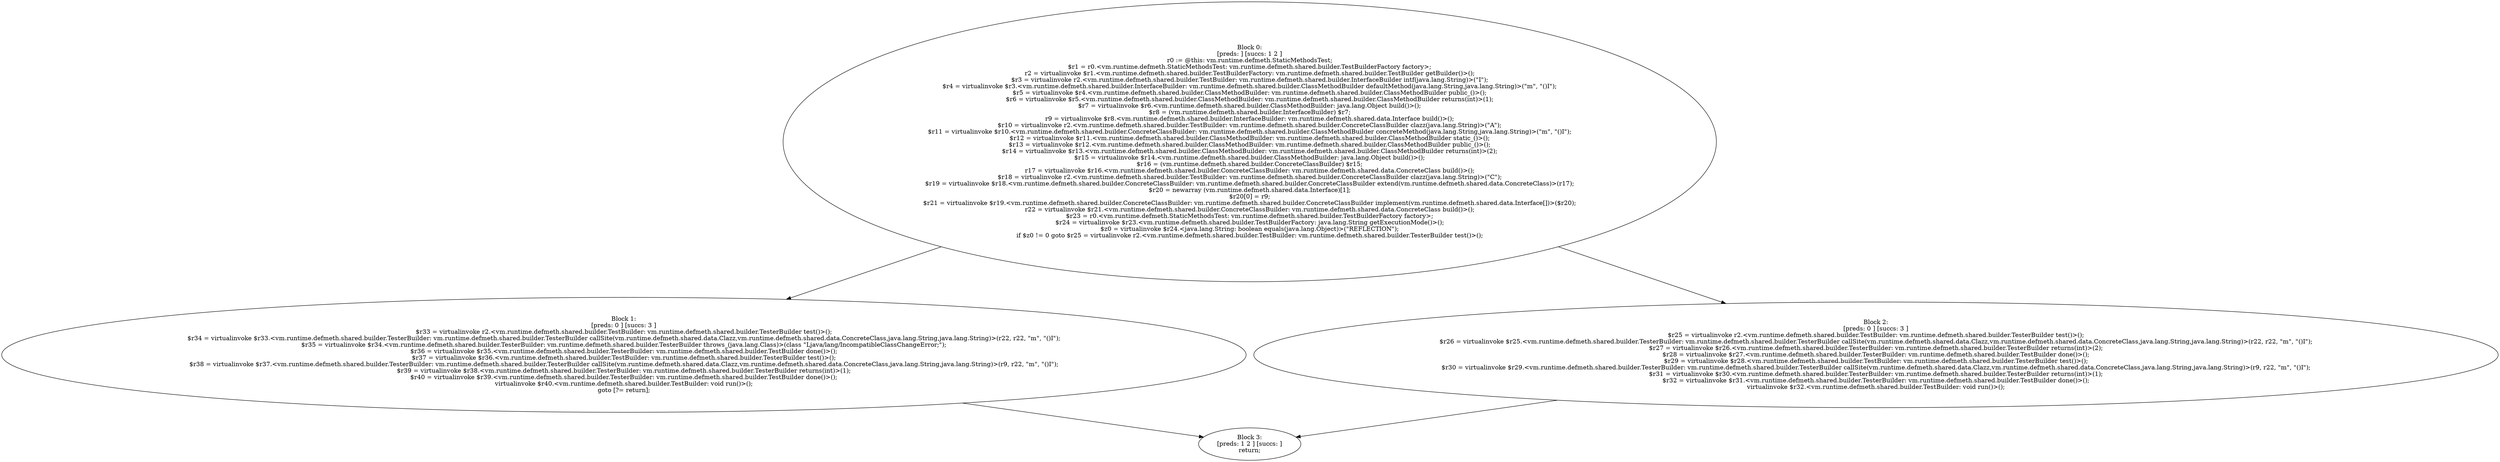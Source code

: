 digraph "unitGraph" {
    "Block 0:
[preds: ] [succs: 1 2 ]
r0 := @this: vm.runtime.defmeth.StaticMethodsTest;
$r1 = r0.<vm.runtime.defmeth.StaticMethodsTest: vm.runtime.defmeth.shared.builder.TestBuilderFactory factory>;
r2 = virtualinvoke $r1.<vm.runtime.defmeth.shared.builder.TestBuilderFactory: vm.runtime.defmeth.shared.builder.TestBuilder getBuilder()>();
$r3 = virtualinvoke r2.<vm.runtime.defmeth.shared.builder.TestBuilder: vm.runtime.defmeth.shared.builder.InterfaceBuilder intf(java.lang.String)>(\"I\");
$r4 = virtualinvoke $r3.<vm.runtime.defmeth.shared.builder.InterfaceBuilder: vm.runtime.defmeth.shared.builder.ClassMethodBuilder defaultMethod(java.lang.String,java.lang.String)>(\"m\", \"()I\");
$r5 = virtualinvoke $r4.<vm.runtime.defmeth.shared.builder.ClassMethodBuilder: vm.runtime.defmeth.shared.builder.ClassMethodBuilder public_()>();
$r6 = virtualinvoke $r5.<vm.runtime.defmeth.shared.builder.ClassMethodBuilder: vm.runtime.defmeth.shared.builder.ClassMethodBuilder returns(int)>(1);
$r7 = virtualinvoke $r6.<vm.runtime.defmeth.shared.builder.ClassMethodBuilder: java.lang.Object build()>();
$r8 = (vm.runtime.defmeth.shared.builder.InterfaceBuilder) $r7;
r9 = virtualinvoke $r8.<vm.runtime.defmeth.shared.builder.InterfaceBuilder: vm.runtime.defmeth.shared.data.Interface build()>();
$r10 = virtualinvoke r2.<vm.runtime.defmeth.shared.builder.TestBuilder: vm.runtime.defmeth.shared.builder.ConcreteClassBuilder clazz(java.lang.String)>(\"A\");
$r11 = virtualinvoke $r10.<vm.runtime.defmeth.shared.builder.ConcreteClassBuilder: vm.runtime.defmeth.shared.builder.ClassMethodBuilder concreteMethod(java.lang.String,java.lang.String)>(\"m\", \"()I\");
$r12 = virtualinvoke $r11.<vm.runtime.defmeth.shared.builder.ClassMethodBuilder: vm.runtime.defmeth.shared.builder.ClassMethodBuilder static_()>();
$r13 = virtualinvoke $r12.<vm.runtime.defmeth.shared.builder.ClassMethodBuilder: vm.runtime.defmeth.shared.builder.ClassMethodBuilder public_()>();
$r14 = virtualinvoke $r13.<vm.runtime.defmeth.shared.builder.ClassMethodBuilder: vm.runtime.defmeth.shared.builder.ClassMethodBuilder returns(int)>(2);
$r15 = virtualinvoke $r14.<vm.runtime.defmeth.shared.builder.ClassMethodBuilder: java.lang.Object build()>();
$r16 = (vm.runtime.defmeth.shared.builder.ConcreteClassBuilder) $r15;
r17 = virtualinvoke $r16.<vm.runtime.defmeth.shared.builder.ConcreteClassBuilder: vm.runtime.defmeth.shared.data.ConcreteClass build()>();
$r18 = virtualinvoke r2.<vm.runtime.defmeth.shared.builder.TestBuilder: vm.runtime.defmeth.shared.builder.ConcreteClassBuilder clazz(java.lang.String)>(\"C\");
$r19 = virtualinvoke $r18.<vm.runtime.defmeth.shared.builder.ConcreteClassBuilder: vm.runtime.defmeth.shared.builder.ConcreteClassBuilder extend(vm.runtime.defmeth.shared.data.ConcreteClass)>(r17);
$r20 = newarray (vm.runtime.defmeth.shared.data.Interface)[1];
$r20[0] = r9;
$r21 = virtualinvoke $r19.<vm.runtime.defmeth.shared.builder.ConcreteClassBuilder: vm.runtime.defmeth.shared.builder.ConcreteClassBuilder implement(vm.runtime.defmeth.shared.data.Interface[])>($r20);
r22 = virtualinvoke $r21.<vm.runtime.defmeth.shared.builder.ConcreteClassBuilder: vm.runtime.defmeth.shared.data.ConcreteClass build()>();
$r23 = r0.<vm.runtime.defmeth.StaticMethodsTest: vm.runtime.defmeth.shared.builder.TestBuilderFactory factory>;
$r24 = virtualinvoke $r23.<vm.runtime.defmeth.shared.builder.TestBuilderFactory: java.lang.String getExecutionMode()>();
$z0 = virtualinvoke $r24.<java.lang.String: boolean equals(java.lang.Object)>(\"REFLECTION\");
if $z0 != 0 goto $r25 = virtualinvoke r2.<vm.runtime.defmeth.shared.builder.TestBuilder: vm.runtime.defmeth.shared.builder.TesterBuilder test()>();
"
    "Block 1:
[preds: 0 ] [succs: 3 ]
$r33 = virtualinvoke r2.<vm.runtime.defmeth.shared.builder.TestBuilder: vm.runtime.defmeth.shared.builder.TesterBuilder test()>();
$r34 = virtualinvoke $r33.<vm.runtime.defmeth.shared.builder.TesterBuilder: vm.runtime.defmeth.shared.builder.TesterBuilder callSite(vm.runtime.defmeth.shared.data.Clazz,vm.runtime.defmeth.shared.data.ConcreteClass,java.lang.String,java.lang.String)>(r22, r22, \"m\", \"()I\");
$r35 = virtualinvoke $r34.<vm.runtime.defmeth.shared.builder.TesterBuilder: vm.runtime.defmeth.shared.builder.TesterBuilder throws_(java.lang.Class)>(class \"Ljava/lang/IncompatibleClassChangeError;\");
$r36 = virtualinvoke $r35.<vm.runtime.defmeth.shared.builder.TesterBuilder: vm.runtime.defmeth.shared.builder.TestBuilder done()>();
$r37 = virtualinvoke $r36.<vm.runtime.defmeth.shared.builder.TestBuilder: vm.runtime.defmeth.shared.builder.TesterBuilder test()>();
$r38 = virtualinvoke $r37.<vm.runtime.defmeth.shared.builder.TesterBuilder: vm.runtime.defmeth.shared.builder.TesterBuilder callSite(vm.runtime.defmeth.shared.data.Clazz,vm.runtime.defmeth.shared.data.ConcreteClass,java.lang.String,java.lang.String)>(r9, r22, \"m\", \"()I\");
$r39 = virtualinvoke $r38.<vm.runtime.defmeth.shared.builder.TesterBuilder: vm.runtime.defmeth.shared.builder.TesterBuilder returns(int)>(1);
$r40 = virtualinvoke $r39.<vm.runtime.defmeth.shared.builder.TesterBuilder: vm.runtime.defmeth.shared.builder.TestBuilder done()>();
virtualinvoke $r40.<vm.runtime.defmeth.shared.builder.TestBuilder: void run()>();
goto [?= return];
"
    "Block 2:
[preds: 0 ] [succs: 3 ]
$r25 = virtualinvoke r2.<vm.runtime.defmeth.shared.builder.TestBuilder: vm.runtime.defmeth.shared.builder.TesterBuilder test()>();
$r26 = virtualinvoke $r25.<vm.runtime.defmeth.shared.builder.TesterBuilder: vm.runtime.defmeth.shared.builder.TesterBuilder callSite(vm.runtime.defmeth.shared.data.Clazz,vm.runtime.defmeth.shared.data.ConcreteClass,java.lang.String,java.lang.String)>(r22, r22, \"m\", \"()I\");
$r27 = virtualinvoke $r26.<vm.runtime.defmeth.shared.builder.TesterBuilder: vm.runtime.defmeth.shared.builder.TesterBuilder returns(int)>(2);
$r28 = virtualinvoke $r27.<vm.runtime.defmeth.shared.builder.TesterBuilder: vm.runtime.defmeth.shared.builder.TestBuilder done()>();
$r29 = virtualinvoke $r28.<vm.runtime.defmeth.shared.builder.TestBuilder: vm.runtime.defmeth.shared.builder.TesterBuilder test()>();
$r30 = virtualinvoke $r29.<vm.runtime.defmeth.shared.builder.TesterBuilder: vm.runtime.defmeth.shared.builder.TesterBuilder callSite(vm.runtime.defmeth.shared.data.Clazz,vm.runtime.defmeth.shared.data.ConcreteClass,java.lang.String,java.lang.String)>(r9, r22, \"m\", \"()I\");
$r31 = virtualinvoke $r30.<vm.runtime.defmeth.shared.builder.TesterBuilder: vm.runtime.defmeth.shared.builder.TesterBuilder returns(int)>(1);
$r32 = virtualinvoke $r31.<vm.runtime.defmeth.shared.builder.TesterBuilder: vm.runtime.defmeth.shared.builder.TestBuilder done()>();
virtualinvoke $r32.<vm.runtime.defmeth.shared.builder.TestBuilder: void run()>();
"
    "Block 3:
[preds: 1 2 ] [succs: ]
return;
"
    "Block 0:
[preds: ] [succs: 1 2 ]
r0 := @this: vm.runtime.defmeth.StaticMethodsTest;
$r1 = r0.<vm.runtime.defmeth.StaticMethodsTest: vm.runtime.defmeth.shared.builder.TestBuilderFactory factory>;
r2 = virtualinvoke $r1.<vm.runtime.defmeth.shared.builder.TestBuilderFactory: vm.runtime.defmeth.shared.builder.TestBuilder getBuilder()>();
$r3 = virtualinvoke r2.<vm.runtime.defmeth.shared.builder.TestBuilder: vm.runtime.defmeth.shared.builder.InterfaceBuilder intf(java.lang.String)>(\"I\");
$r4 = virtualinvoke $r3.<vm.runtime.defmeth.shared.builder.InterfaceBuilder: vm.runtime.defmeth.shared.builder.ClassMethodBuilder defaultMethod(java.lang.String,java.lang.String)>(\"m\", \"()I\");
$r5 = virtualinvoke $r4.<vm.runtime.defmeth.shared.builder.ClassMethodBuilder: vm.runtime.defmeth.shared.builder.ClassMethodBuilder public_()>();
$r6 = virtualinvoke $r5.<vm.runtime.defmeth.shared.builder.ClassMethodBuilder: vm.runtime.defmeth.shared.builder.ClassMethodBuilder returns(int)>(1);
$r7 = virtualinvoke $r6.<vm.runtime.defmeth.shared.builder.ClassMethodBuilder: java.lang.Object build()>();
$r8 = (vm.runtime.defmeth.shared.builder.InterfaceBuilder) $r7;
r9 = virtualinvoke $r8.<vm.runtime.defmeth.shared.builder.InterfaceBuilder: vm.runtime.defmeth.shared.data.Interface build()>();
$r10 = virtualinvoke r2.<vm.runtime.defmeth.shared.builder.TestBuilder: vm.runtime.defmeth.shared.builder.ConcreteClassBuilder clazz(java.lang.String)>(\"A\");
$r11 = virtualinvoke $r10.<vm.runtime.defmeth.shared.builder.ConcreteClassBuilder: vm.runtime.defmeth.shared.builder.ClassMethodBuilder concreteMethod(java.lang.String,java.lang.String)>(\"m\", \"()I\");
$r12 = virtualinvoke $r11.<vm.runtime.defmeth.shared.builder.ClassMethodBuilder: vm.runtime.defmeth.shared.builder.ClassMethodBuilder static_()>();
$r13 = virtualinvoke $r12.<vm.runtime.defmeth.shared.builder.ClassMethodBuilder: vm.runtime.defmeth.shared.builder.ClassMethodBuilder public_()>();
$r14 = virtualinvoke $r13.<vm.runtime.defmeth.shared.builder.ClassMethodBuilder: vm.runtime.defmeth.shared.builder.ClassMethodBuilder returns(int)>(2);
$r15 = virtualinvoke $r14.<vm.runtime.defmeth.shared.builder.ClassMethodBuilder: java.lang.Object build()>();
$r16 = (vm.runtime.defmeth.shared.builder.ConcreteClassBuilder) $r15;
r17 = virtualinvoke $r16.<vm.runtime.defmeth.shared.builder.ConcreteClassBuilder: vm.runtime.defmeth.shared.data.ConcreteClass build()>();
$r18 = virtualinvoke r2.<vm.runtime.defmeth.shared.builder.TestBuilder: vm.runtime.defmeth.shared.builder.ConcreteClassBuilder clazz(java.lang.String)>(\"C\");
$r19 = virtualinvoke $r18.<vm.runtime.defmeth.shared.builder.ConcreteClassBuilder: vm.runtime.defmeth.shared.builder.ConcreteClassBuilder extend(vm.runtime.defmeth.shared.data.ConcreteClass)>(r17);
$r20 = newarray (vm.runtime.defmeth.shared.data.Interface)[1];
$r20[0] = r9;
$r21 = virtualinvoke $r19.<vm.runtime.defmeth.shared.builder.ConcreteClassBuilder: vm.runtime.defmeth.shared.builder.ConcreteClassBuilder implement(vm.runtime.defmeth.shared.data.Interface[])>($r20);
r22 = virtualinvoke $r21.<vm.runtime.defmeth.shared.builder.ConcreteClassBuilder: vm.runtime.defmeth.shared.data.ConcreteClass build()>();
$r23 = r0.<vm.runtime.defmeth.StaticMethodsTest: vm.runtime.defmeth.shared.builder.TestBuilderFactory factory>;
$r24 = virtualinvoke $r23.<vm.runtime.defmeth.shared.builder.TestBuilderFactory: java.lang.String getExecutionMode()>();
$z0 = virtualinvoke $r24.<java.lang.String: boolean equals(java.lang.Object)>(\"REFLECTION\");
if $z0 != 0 goto $r25 = virtualinvoke r2.<vm.runtime.defmeth.shared.builder.TestBuilder: vm.runtime.defmeth.shared.builder.TesterBuilder test()>();
"->"Block 1:
[preds: 0 ] [succs: 3 ]
$r33 = virtualinvoke r2.<vm.runtime.defmeth.shared.builder.TestBuilder: vm.runtime.defmeth.shared.builder.TesterBuilder test()>();
$r34 = virtualinvoke $r33.<vm.runtime.defmeth.shared.builder.TesterBuilder: vm.runtime.defmeth.shared.builder.TesterBuilder callSite(vm.runtime.defmeth.shared.data.Clazz,vm.runtime.defmeth.shared.data.ConcreteClass,java.lang.String,java.lang.String)>(r22, r22, \"m\", \"()I\");
$r35 = virtualinvoke $r34.<vm.runtime.defmeth.shared.builder.TesterBuilder: vm.runtime.defmeth.shared.builder.TesterBuilder throws_(java.lang.Class)>(class \"Ljava/lang/IncompatibleClassChangeError;\");
$r36 = virtualinvoke $r35.<vm.runtime.defmeth.shared.builder.TesterBuilder: vm.runtime.defmeth.shared.builder.TestBuilder done()>();
$r37 = virtualinvoke $r36.<vm.runtime.defmeth.shared.builder.TestBuilder: vm.runtime.defmeth.shared.builder.TesterBuilder test()>();
$r38 = virtualinvoke $r37.<vm.runtime.defmeth.shared.builder.TesterBuilder: vm.runtime.defmeth.shared.builder.TesterBuilder callSite(vm.runtime.defmeth.shared.data.Clazz,vm.runtime.defmeth.shared.data.ConcreteClass,java.lang.String,java.lang.String)>(r9, r22, \"m\", \"()I\");
$r39 = virtualinvoke $r38.<vm.runtime.defmeth.shared.builder.TesterBuilder: vm.runtime.defmeth.shared.builder.TesterBuilder returns(int)>(1);
$r40 = virtualinvoke $r39.<vm.runtime.defmeth.shared.builder.TesterBuilder: vm.runtime.defmeth.shared.builder.TestBuilder done()>();
virtualinvoke $r40.<vm.runtime.defmeth.shared.builder.TestBuilder: void run()>();
goto [?= return];
";
    "Block 0:
[preds: ] [succs: 1 2 ]
r0 := @this: vm.runtime.defmeth.StaticMethodsTest;
$r1 = r0.<vm.runtime.defmeth.StaticMethodsTest: vm.runtime.defmeth.shared.builder.TestBuilderFactory factory>;
r2 = virtualinvoke $r1.<vm.runtime.defmeth.shared.builder.TestBuilderFactory: vm.runtime.defmeth.shared.builder.TestBuilder getBuilder()>();
$r3 = virtualinvoke r2.<vm.runtime.defmeth.shared.builder.TestBuilder: vm.runtime.defmeth.shared.builder.InterfaceBuilder intf(java.lang.String)>(\"I\");
$r4 = virtualinvoke $r3.<vm.runtime.defmeth.shared.builder.InterfaceBuilder: vm.runtime.defmeth.shared.builder.ClassMethodBuilder defaultMethod(java.lang.String,java.lang.String)>(\"m\", \"()I\");
$r5 = virtualinvoke $r4.<vm.runtime.defmeth.shared.builder.ClassMethodBuilder: vm.runtime.defmeth.shared.builder.ClassMethodBuilder public_()>();
$r6 = virtualinvoke $r5.<vm.runtime.defmeth.shared.builder.ClassMethodBuilder: vm.runtime.defmeth.shared.builder.ClassMethodBuilder returns(int)>(1);
$r7 = virtualinvoke $r6.<vm.runtime.defmeth.shared.builder.ClassMethodBuilder: java.lang.Object build()>();
$r8 = (vm.runtime.defmeth.shared.builder.InterfaceBuilder) $r7;
r9 = virtualinvoke $r8.<vm.runtime.defmeth.shared.builder.InterfaceBuilder: vm.runtime.defmeth.shared.data.Interface build()>();
$r10 = virtualinvoke r2.<vm.runtime.defmeth.shared.builder.TestBuilder: vm.runtime.defmeth.shared.builder.ConcreteClassBuilder clazz(java.lang.String)>(\"A\");
$r11 = virtualinvoke $r10.<vm.runtime.defmeth.shared.builder.ConcreteClassBuilder: vm.runtime.defmeth.shared.builder.ClassMethodBuilder concreteMethod(java.lang.String,java.lang.String)>(\"m\", \"()I\");
$r12 = virtualinvoke $r11.<vm.runtime.defmeth.shared.builder.ClassMethodBuilder: vm.runtime.defmeth.shared.builder.ClassMethodBuilder static_()>();
$r13 = virtualinvoke $r12.<vm.runtime.defmeth.shared.builder.ClassMethodBuilder: vm.runtime.defmeth.shared.builder.ClassMethodBuilder public_()>();
$r14 = virtualinvoke $r13.<vm.runtime.defmeth.shared.builder.ClassMethodBuilder: vm.runtime.defmeth.shared.builder.ClassMethodBuilder returns(int)>(2);
$r15 = virtualinvoke $r14.<vm.runtime.defmeth.shared.builder.ClassMethodBuilder: java.lang.Object build()>();
$r16 = (vm.runtime.defmeth.shared.builder.ConcreteClassBuilder) $r15;
r17 = virtualinvoke $r16.<vm.runtime.defmeth.shared.builder.ConcreteClassBuilder: vm.runtime.defmeth.shared.data.ConcreteClass build()>();
$r18 = virtualinvoke r2.<vm.runtime.defmeth.shared.builder.TestBuilder: vm.runtime.defmeth.shared.builder.ConcreteClassBuilder clazz(java.lang.String)>(\"C\");
$r19 = virtualinvoke $r18.<vm.runtime.defmeth.shared.builder.ConcreteClassBuilder: vm.runtime.defmeth.shared.builder.ConcreteClassBuilder extend(vm.runtime.defmeth.shared.data.ConcreteClass)>(r17);
$r20 = newarray (vm.runtime.defmeth.shared.data.Interface)[1];
$r20[0] = r9;
$r21 = virtualinvoke $r19.<vm.runtime.defmeth.shared.builder.ConcreteClassBuilder: vm.runtime.defmeth.shared.builder.ConcreteClassBuilder implement(vm.runtime.defmeth.shared.data.Interface[])>($r20);
r22 = virtualinvoke $r21.<vm.runtime.defmeth.shared.builder.ConcreteClassBuilder: vm.runtime.defmeth.shared.data.ConcreteClass build()>();
$r23 = r0.<vm.runtime.defmeth.StaticMethodsTest: vm.runtime.defmeth.shared.builder.TestBuilderFactory factory>;
$r24 = virtualinvoke $r23.<vm.runtime.defmeth.shared.builder.TestBuilderFactory: java.lang.String getExecutionMode()>();
$z0 = virtualinvoke $r24.<java.lang.String: boolean equals(java.lang.Object)>(\"REFLECTION\");
if $z0 != 0 goto $r25 = virtualinvoke r2.<vm.runtime.defmeth.shared.builder.TestBuilder: vm.runtime.defmeth.shared.builder.TesterBuilder test()>();
"->"Block 2:
[preds: 0 ] [succs: 3 ]
$r25 = virtualinvoke r2.<vm.runtime.defmeth.shared.builder.TestBuilder: vm.runtime.defmeth.shared.builder.TesterBuilder test()>();
$r26 = virtualinvoke $r25.<vm.runtime.defmeth.shared.builder.TesterBuilder: vm.runtime.defmeth.shared.builder.TesterBuilder callSite(vm.runtime.defmeth.shared.data.Clazz,vm.runtime.defmeth.shared.data.ConcreteClass,java.lang.String,java.lang.String)>(r22, r22, \"m\", \"()I\");
$r27 = virtualinvoke $r26.<vm.runtime.defmeth.shared.builder.TesterBuilder: vm.runtime.defmeth.shared.builder.TesterBuilder returns(int)>(2);
$r28 = virtualinvoke $r27.<vm.runtime.defmeth.shared.builder.TesterBuilder: vm.runtime.defmeth.shared.builder.TestBuilder done()>();
$r29 = virtualinvoke $r28.<vm.runtime.defmeth.shared.builder.TestBuilder: vm.runtime.defmeth.shared.builder.TesterBuilder test()>();
$r30 = virtualinvoke $r29.<vm.runtime.defmeth.shared.builder.TesterBuilder: vm.runtime.defmeth.shared.builder.TesterBuilder callSite(vm.runtime.defmeth.shared.data.Clazz,vm.runtime.defmeth.shared.data.ConcreteClass,java.lang.String,java.lang.String)>(r9, r22, \"m\", \"()I\");
$r31 = virtualinvoke $r30.<vm.runtime.defmeth.shared.builder.TesterBuilder: vm.runtime.defmeth.shared.builder.TesterBuilder returns(int)>(1);
$r32 = virtualinvoke $r31.<vm.runtime.defmeth.shared.builder.TesterBuilder: vm.runtime.defmeth.shared.builder.TestBuilder done()>();
virtualinvoke $r32.<vm.runtime.defmeth.shared.builder.TestBuilder: void run()>();
";
    "Block 1:
[preds: 0 ] [succs: 3 ]
$r33 = virtualinvoke r2.<vm.runtime.defmeth.shared.builder.TestBuilder: vm.runtime.defmeth.shared.builder.TesterBuilder test()>();
$r34 = virtualinvoke $r33.<vm.runtime.defmeth.shared.builder.TesterBuilder: vm.runtime.defmeth.shared.builder.TesterBuilder callSite(vm.runtime.defmeth.shared.data.Clazz,vm.runtime.defmeth.shared.data.ConcreteClass,java.lang.String,java.lang.String)>(r22, r22, \"m\", \"()I\");
$r35 = virtualinvoke $r34.<vm.runtime.defmeth.shared.builder.TesterBuilder: vm.runtime.defmeth.shared.builder.TesterBuilder throws_(java.lang.Class)>(class \"Ljava/lang/IncompatibleClassChangeError;\");
$r36 = virtualinvoke $r35.<vm.runtime.defmeth.shared.builder.TesterBuilder: vm.runtime.defmeth.shared.builder.TestBuilder done()>();
$r37 = virtualinvoke $r36.<vm.runtime.defmeth.shared.builder.TestBuilder: vm.runtime.defmeth.shared.builder.TesterBuilder test()>();
$r38 = virtualinvoke $r37.<vm.runtime.defmeth.shared.builder.TesterBuilder: vm.runtime.defmeth.shared.builder.TesterBuilder callSite(vm.runtime.defmeth.shared.data.Clazz,vm.runtime.defmeth.shared.data.ConcreteClass,java.lang.String,java.lang.String)>(r9, r22, \"m\", \"()I\");
$r39 = virtualinvoke $r38.<vm.runtime.defmeth.shared.builder.TesterBuilder: vm.runtime.defmeth.shared.builder.TesterBuilder returns(int)>(1);
$r40 = virtualinvoke $r39.<vm.runtime.defmeth.shared.builder.TesterBuilder: vm.runtime.defmeth.shared.builder.TestBuilder done()>();
virtualinvoke $r40.<vm.runtime.defmeth.shared.builder.TestBuilder: void run()>();
goto [?= return];
"->"Block 3:
[preds: 1 2 ] [succs: ]
return;
";
    "Block 2:
[preds: 0 ] [succs: 3 ]
$r25 = virtualinvoke r2.<vm.runtime.defmeth.shared.builder.TestBuilder: vm.runtime.defmeth.shared.builder.TesterBuilder test()>();
$r26 = virtualinvoke $r25.<vm.runtime.defmeth.shared.builder.TesterBuilder: vm.runtime.defmeth.shared.builder.TesterBuilder callSite(vm.runtime.defmeth.shared.data.Clazz,vm.runtime.defmeth.shared.data.ConcreteClass,java.lang.String,java.lang.String)>(r22, r22, \"m\", \"()I\");
$r27 = virtualinvoke $r26.<vm.runtime.defmeth.shared.builder.TesterBuilder: vm.runtime.defmeth.shared.builder.TesterBuilder returns(int)>(2);
$r28 = virtualinvoke $r27.<vm.runtime.defmeth.shared.builder.TesterBuilder: vm.runtime.defmeth.shared.builder.TestBuilder done()>();
$r29 = virtualinvoke $r28.<vm.runtime.defmeth.shared.builder.TestBuilder: vm.runtime.defmeth.shared.builder.TesterBuilder test()>();
$r30 = virtualinvoke $r29.<vm.runtime.defmeth.shared.builder.TesterBuilder: vm.runtime.defmeth.shared.builder.TesterBuilder callSite(vm.runtime.defmeth.shared.data.Clazz,vm.runtime.defmeth.shared.data.ConcreteClass,java.lang.String,java.lang.String)>(r9, r22, \"m\", \"()I\");
$r31 = virtualinvoke $r30.<vm.runtime.defmeth.shared.builder.TesterBuilder: vm.runtime.defmeth.shared.builder.TesterBuilder returns(int)>(1);
$r32 = virtualinvoke $r31.<vm.runtime.defmeth.shared.builder.TesterBuilder: vm.runtime.defmeth.shared.builder.TestBuilder done()>();
virtualinvoke $r32.<vm.runtime.defmeth.shared.builder.TestBuilder: void run()>();
"->"Block 3:
[preds: 1 2 ] [succs: ]
return;
";
}
